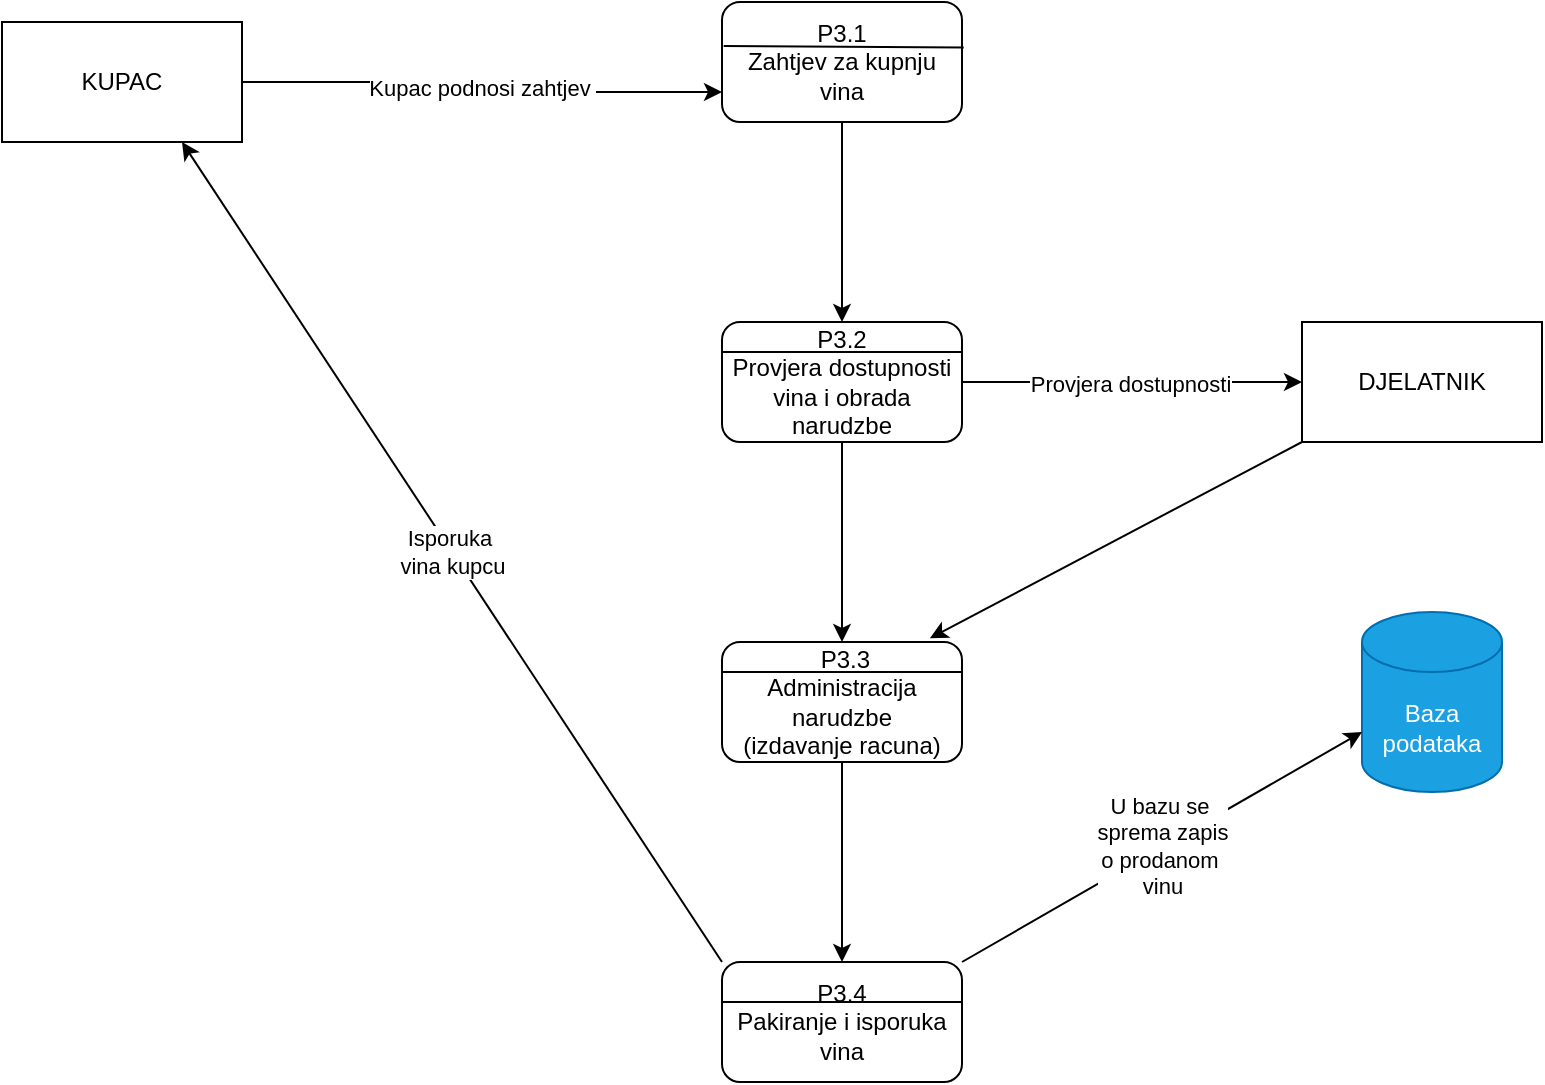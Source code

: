 <mxfile version="27.0.6">
  <diagram id="3iRqFVtahMdIn8zx3VtC" name="Page-3">
    <mxGraphModel dx="1042" dy="527" grid="1" gridSize="10" guides="1" tooltips="1" connect="1" arrows="1" fold="1" page="1" pageScale="1" pageWidth="827" pageHeight="1169" math="0" shadow="0">
      <root>
        <mxCell id="0" />
        <mxCell id="1" parent="0" />
        <mxCell id="3syt1zSSwUmMcx6NlKCd-8" value="Kupac podnosi zahtjev&amp;nbsp;" style="edgeStyle=orthogonalEdgeStyle;rounded=0;orthogonalLoop=1;jettySize=auto;html=1;exitX=1;exitY=0.5;exitDx=0;exitDy=0;entryX=0;entryY=0.75;entryDx=0;entryDy=0;" parent="1" source="3syt1zSSwUmMcx6NlKCd-1" target="3syt1zSSwUmMcx6NlKCd-2" edge="1">
          <mxGeometry relative="1" as="geometry" />
        </mxCell>
        <mxCell id="3syt1zSSwUmMcx6NlKCd-1" value="KUPAC" style="rounded=0;whiteSpace=wrap;html=1;" parent="1" vertex="1">
          <mxGeometry x="40" y="50" width="120" height="60" as="geometry" />
        </mxCell>
        <mxCell id="3syt1zSSwUmMcx6NlKCd-14" style="edgeStyle=orthogonalEdgeStyle;rounded=0;orthogonalLoop=1;jettySize=auto;html=1;entryX=0.5;entryY=0;entryDx=0;entryDy=0;" parent="1" source="3syt1zSSwUmMcx6NlKCd-2" target="3syt1zSSwUmMcx6NlKCd-3" edge="1">
          <mxGeometry relative="1" as="geometry" />
        </mxCell>
        <mxCell id="3syt1zSSwUmMcx6NlKCd-2" value="P3.1&lt;div&gt;Zahtjev za kupnju vina&lt;/div&gt;" style="rounded=1;whiteSpace=wrap;html=1;" parent="1" vertex="1">
          <mxGeometry x="400" y="40" width="120" height="60" as="geometry" />
        </mxCell>
        <mxCell id="qhJM_9wS6sF4uvZ10mf1-1" style="edgeStyle=orthogonalEdgeStyle;rounded=0;orthogonalLoop=1;jettySize=auto;html=1;entryX=0.5;entryY=0;entryDx=0;entryDy=0;" parent="1" source="3syt1zSSwUmMcx6NlKCd-3" target="3syt1zSSwUmMcx6NlKCd-4" edge="1">
          <mxGeometry relative="1" as="geometry" />
        </mxCell>
        <mxCell id="3syt1zSSwUmMcx6NlKCd-3" value="P3.2&lt;div&gt;Provjera dostupnosti vina i obrada narudzbe&lt;/div&gt;" style="rounded=1;whiteSpace=wrap;html=1;" parent="1" vertex="1">
          <mxGeometry x="400" y="200" width="120" height="60" as="geometry" />
        </mxCell>
        <mxCell id="3syt1zSSwUmMcx6NlKCd-15" style="edgeStyle=orthogonalEdgeStyle;rounded=0;orthogonalLoop=1;jettySize=auto;html=1;entryX=0.5;entryY=0;entryDx=0;entryDy=0;" parent="1" source="3syt1zSSwUmMcx6NlKCd-4" target="3syt1zSSwUmMcx6NlKCd-5" edge="1">
          <mxGeometry relative="1" as="geometry" />
        </mxCell>
        <mxCell id="3syt1zSSwUmMcx6NlKCd-4" value="&lt;div&gt;&amp;nbsp;P3.3&lt;/div&gt;&lt;div&gt;Administracija narudzbe&lt;/div&gt;&lt;div&gt;(izdavanje racuna)&lt;/div&gt;" style="rounded=1;whiteSpace=wrap;html=1;" parent="1" vertex="1">
          <mxGeometry x="400" y="360" width="120" height="60" as="geometry" />
        </mxCell>
        <mxCell id="3syt1zSSwUmMcx6NlKCd-5" value="P3.4&lt;div&gt;Pakiranje i isporuka vina&lt;/div&gt;" style="rounded=1;whiteSpace=wrap;html=1;" parent="1" vertex="1">
          <mxGeometry x="400" y="520" width="120" height="60" as="geometry" />
        </mxCell>
        <mxCell id="3syt1zSSwUmMcx6NlKCd-6" value="DJELATNIK" style="rounded=0;whiteSpace=wrap;html=1;" parent="1" vertex="1">
          <mxGeometry x="690" y="200" width="120" height="60" as="geometry" />
        </mxCell>
        <mxCell id="3syt1zSSwUmMcx6NlKCd-7" value="Baza podataka" style="shape=cylinder3;whiteSpace=wrap;html=1;boundedLbl=1;backgroundOutline=1;size=15;fillColor=#1ba1e2;fontColor=#ffffff;strokeColor=#006EAF;" parent="1" vertex="1">
          <mxGeometry x="720" y="345" width="70" height="90" as="geometry" />
        </mxCell>
        <mxCell id="3syt1zSSwUmMcx6NlKCd-13" value="Isporuka&amp;nbsp;&lt;div&gt;vina kupcu&lt;/div&gt;" style="endArrow=classic;html=1;rounded=0;exitX=0;exitY=0;exitDx=0;exitDy=0;entryX=0.75;entryY=1;entryDx=0;entryDy=0;" parent="1" source="3syt1zSSwUmMcx6NlKCd-5" target="3syt1zSSwUmMcx6NlKCd-1" edge="1">
          <mxGeometry width="50" height="50" relative="1" as="geometry">
            <mxPoint x="390" y="300" as="sourcePoint" />
            <mxPoint x="440" y="250" as="targetPoint" />
          </mxGeometry>
        </mxCell>
        <mxCell id="3syt1zSSwUmMcx6NlKCd-16" value="U bazu se&amp;nbsp;&lt;div&gt;sprema zapis&lt;/div&gt;&lt;div&gt;o prodanom&amp;nbsp;&lt;/div&gt;&lt;div&gt;vinu&lt;/div&gt;" style="endArrow=classic;html=1;rounded=0;exitX=1;exitY=0;exitDx=0;exitDy=0;entryX=0;entryY=0;entryDx=0;entryDy=60;entryPerimeter=0;" parent="1" source="3syt1zSSwUmMcx6NlKCd-5" target="3syt1zSSwUmMcx6NlKCd-7" edge="1">
          <mxGeometry width="50" height="50" relative="1" as="geometry">
            <mxPoint x="390" y="300" as="sourcePoint" />
            <mxPoint x="440" y="250" as="targetPoint" />
          </mxGeometry>
        </mxCell>
        <mxCell id="3syt1zSSwUmMcx6NlKCd-26" value="" style="endArrow=classic;html=1;rounded=0;exitX=0;exitY=1;exitDx=0;exitDy=0;entryX=0.866;entryY=-0.031;entryDx=0;entryDy=0;entryPerimeter=0;" parent="1" source="3syt1zSSwUmMcx6NlKCd-6" target="3syt1zSSwUmMcx6NlKCd-4" edge="1">
          <mxGeometry width="50" height="50" relative="1" as="geometry">
            <mxPoint x="390" y="300" as="sourcePoint" />
            <mxPoint x="440" y="250" as="targetPoint" />
          </mxGeometry>
        </mxCell>
        <mxCell id="3syt1zSSwUmMcx6NlKCd-31" value="" style="endArrow=classic;html=1;rounded=0;exitX=1;exitY=0.5;exitDx=0;exitDy=0;entryX=0;entryY=0.5;entryDx=0;entryDy=0;" parent="1" source="3syt1zSSwUmMcx6NlKCd-3" target="3syt1zSSwUmMcx6NlKCd-6" edge="1">
          <mxGeometry width="50" height="50" relative="1" as="geometry">
            <mxPoint x="520" y="225" as="sourcePoint" />
            <mxPoint x="680" y="220" as="targetPoint" />
            <Array as="points" />
          </mxGeometry>
        </mxCell>
        <mxCell id="j-RS9Aa45aK4MeALnXSv-1" value="Provjera dostupnosti" style="edgeLabel;html=1;align=center;verticalAlign=middle;resizable=0;points=[];" parent="3syt1zSSwUmMcx6NlKCd-31" vertex="1" connectable="0">
          <mxGeometry x="-0.233" y="-1" relative="1" as="geometry">
            <mxPoint x="19" as="offset" />
          </mxGeometry>
        </mxCell>
        <mxCell id="j-RS9Aa45aK4MeALnXSv-2" value="" style="endArrow=none;html=1;rounded=0;exitX=0.007;exitY=0.367;exitDx=0;exitDy=0;exitPerimeter=0;entryX=1.007;entryY=0.38;entryDx=0;entryDy=0;entryPerimeter=0;" parent="1" source="3syt1zSSwUmMcx6NlKCd-2" target="3syt1zSSwUmMcx6NlKCd-2" edge="1">
          <mxGeometry width="50" height="50" relative="1" as="geometry">
            <mxPoint x="380" y="320" as="sourcePoint" />
            <mxPoint x="430" y="270" as="targetPoint" />
          </mxGeometry>
        </mxCell>
        <mxCell id="j-RS9Aa45aK4MeALnXSv-3" value="" style="endArrow=none;html=1;rounded=0;exitX=0;exitY=0.25;exitDx=0;exitDy=0;entryX=1;entryY=0.25;entryDx=0;entryDy=0;" parent="1" source="3syt1zSSwUmMcx6NlKCd-3" target="3syt1zSSwUmMcx6NlKCd-3" edge="1">
          <mxGeometry width="50" height="50" relative="1" as="geometry">
            <mxPoint x="380" y="320" as="sourcePoint" />
            <mxPoint x="430" y="270" as="targetPoint" />
          </mxGeometry>
        </mxCell>
        <mxCell id="j-RS9Aa45aK4MeALnXSv-4" value="" style="endArrow=none;html=1;rounded=0;exitX=0;exitY=0.25;exitDx=0;exitDy=0;entryX=1;entryY=0.25;entryDx=0;entryDy=0;" parent="1" source="3syt1zSSwUmMcx6NlKCd-4" target="3syt1zSSwUmMcx6NlKCd-4" edge="1">
          <mxGeometry width="50" height="50" relative="1" as="geometry">
            <mxPoint x="380" y="320" as="sourcePoint" />
            <mxPoint x="430" y="270" as="targetPoint" />
          </mxGeometry>
        </mxCell>
        <mxCell id="j-RS9Aa45aK4MeALnXSv-8" value="" style="endArrow=none;html=1;rounded=0;exitX=0;exitY=0.5;exitDx=0;exitDy=0;entryX=1;entryY=0.5;entryDx=0;entryDy=0;" parent="1" edge="1">
          <mxGeometry width="50" height="50" relative="1" as="geometry">
            <mxPoint x="400" y="540" as="sourcePoint" />
            <mxPoint x="520" y="540" as="targetPoint" />
          </mxGeometry>
        </mxCell>
      </root>
    </mxGraphModel>
  </diagram>
</mxfile>
